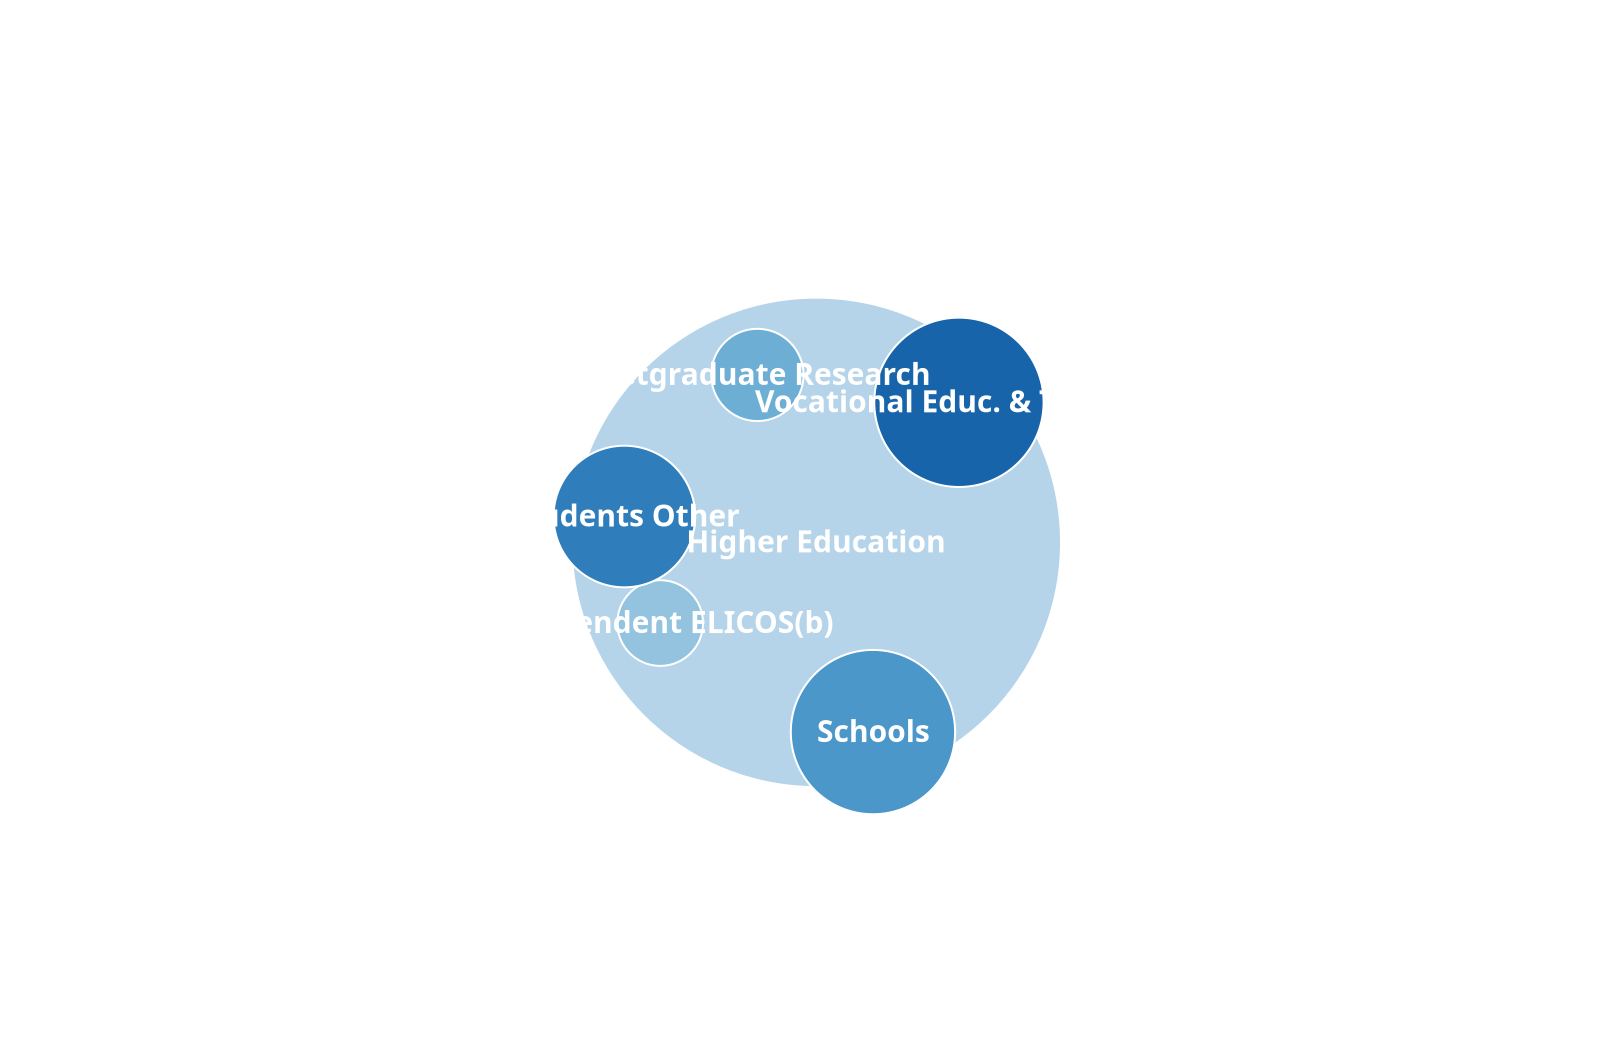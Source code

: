 {
  "$schema": "https://vega.github.io/schema/vega/v5.json",
  "width": 800,
  "height": 500,
  "padding": { "left": 5, "right": 5, "top": 20, "bottom": 0 },
  "autosize": "none",
  "signals": [
    { "name": "cx", "update": "width / 2" },
    { "name": "cy", "update": "height / 2" },
    {
      "name": "TimeSelection",
      "value": "Jul-19",
      "bind": {
        "input": "select",
        "options": ["Jul-19", "Jul-21", "Jul-22", "Jul-23"],
        "labels": ["Jul-19", "Jul-21", "Jul-22", "Jul-23"],
        "name": "Time Selection: "
      }
    }
  ],
  "data": [
    {
      "name": "table",
      "values": [
        {
          "category": "Higher Education",
          "amount": 72.749,
          "Period": "Jul-19"
        },
        { "category": "Higher Education", "amount": 60.0, "Period": "Jul-21" },
        {
          "category": "Higher Education",
          "amount": 70.5139,
          "Period": "Jul-22"
        },
        {
          "category": "Higher Education",
          "amount": 76.0103,
          "Period": "Jul-23"
        },
        {
          "category": "Independent ELICOS(b)",
          "amount": 2.1133,
          "Period": "Jul-19"
        },
        {
          "category": "Independent ELICOS(b)",
          "amount": 0,
          "Period": "Jul-21"
        },
        {
          "category": "Independent ELICOS(b)",
          "amount": 3.38388,
          "Period": "Jul-22"
        },
        {
          "category": "Independent ELICOS(b)",
          "amount": 3.122151,
          "Period": "Jul-23"
        },
        {
          "category": "Postgraduate Research",
          "amount": 2.4678484,
          "Period": "Jul-19"
        },
        {
          "category": "Postgraduate Research",
          "amount": 24.0,
          "Period": "Jul-21"
        },
        {
          "category": "Postgraduate Research",
          "amount": 2.822,
          "Period": "Jul-22"
        },
        {
          "category": "Postgraduate Research",
          "amount": 2.45366,
          "Period": "Jul-23"
        },
        { "category": "Schools", "amount": 8.09176, "Period": "Jul-19" },
        { "category": "Schools", "amount": 2, "Period": "Jul-21" },
        { "category": "Schools", "amount": 3.67874, "Period": "Jul-22" },
        { "category": "Schools", "amount": 4.147675, "Period": "Jul-23" },
        { "category": "Students Other", "amount": 5.97845, "Period": "Jul-19" },
        { "category": "Students Other", "amount": 2, "Period": "Jul-21" },
        {
          "category": "Students Other",
          "amount": 9.196855,
          "Period": "Jul-22"
        },
        { "category": "Students Other", "amount": 5.53, "Period": "Jul-23" },
        {
          "category": "Vocational Educ. & Training",
          "amount": 8.599,
          "Period": "Jul-19"
        },
        {
          "category": "Vocational Educ. & Training",
          "amount": 12,
          "Period": "Jul-21"
        },
        {
          "category": "Vocational Educ. & Training",
          "amount": 10.404,
          "Period": "Jul-22"
        },
        {
          "category": "Vocational Educ. & Training",
          "amount": 8.736,
          "Period": "Jul-23"
        }
      ],
      "transform": [
        {
          "type": "filter",
          "expr": "TimeSelection == null || datum.Period == TimeSelection"
        }
      ]
    }
  ],
  "scales": [
    {
      "name": "size",
      "domain": { "data": "table", "field": "amount" },
      "range": [100, 30000]
    },
    {
      "name": "color",
      "type": "ordinal",
      "domain": { "data": "table", "field": "category" },
      "range": "ramp"
    }
  ],
  "marks": [
    {
      "name": "nodes",
      "type": "symbol",
      "from": { "data": "table" },
      "encode": {
        "enter": {
          "fill": { "scale": "color", "field": "category" },
          "xfocus": { "signal": "cx" },
          "yfocus": { "signal": "cy" }
        },
        "update": {
          "size": { "signal": "datum.amount * 2", "scale": "size" },
          "stroke": { "value": "white" },
          "strokeWidth": { "value": 1 },
          "tooltip": { "signal": "datum" }
        }
      },
      "transform": [
        {
          "type": "force",
          "iterations": 100,
          "static": false,
          "forces": [
            {
              "force": "collide",
              "iterations": 2,
              "radius": { "expr": "sqrt(datum.size) / 2" }
            },
            {
              "force": "center",
              "x": { "signal": "cx" },
              "y": { "signal": "cy" }
            },
            { "force": "x", "x": "xfocus", "strength": 0.5 },
            { "force": "y", "y": "yfocus", "strength": 0.5 }
          ]
        }
      ]
    },
    {
      "type": "text",
      "from": { "data": "nodes" },
      "encode": {
        "enter": {
          "align": { "value": "center" },
          "baseline": { "value": "middle" },
          "fontSize": { "value": 15 },
          "fontWeight": { "value": "bold" },
          "fill": { "value": "white" },
          "text": { "field": "datum.category" }
        },
        "update": { "x": { "field": "x" }, "y": { "field": "y" } }
      }
    }
  ]
}

